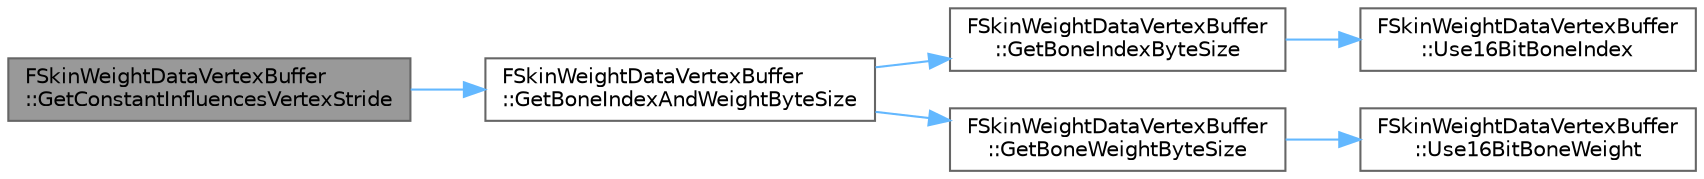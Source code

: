 digraph "FSkinWeightDataVertexBuffer::GetConstantInfluencesVertexStride"
{
 // INTERACTIVE_SVG=YES
 // LATEX_PDF_SIZE
  bgcolor="transparent";
  edge [fontname=Helvetica,fontsize=10,labelfontname=Helvetica,labelfontsize=10];
  node [fontname=Helvetica,fontsize=10,shape=box,height=0.2,width=0.4];
  rankdir="LR";
  Node1 [id="Node000001",label="FSkinWeightDataVertexBuffer\l::GetConstantInfluencesVertexStride",height=0.2,width=0.4,color="gray40", fillcolor="grey60", style="filled", fontcolor="black",tooltip=" "];
  Node1 -> Node2 [id="edge1_Node000001_Node000002",color="steelblue1",style="solid",tooltip=" "];
  Node2 [id="Node000002",label="FSkinWeightDataVertexBuffer\l::GetBoneIndexAndWeightByteSize",height=0.2,width=0.4,color="grey40", fillcolor="white", style="filled",URL="$df/d6b/classFSkinWeightDataVertexBuffer.html#a35923998546c836216ccdeedb50fc503",tooltip=" "];
  Node2 -> Node3 [id="edge2_Node000002_Node000003",color="steelblue1",style="solid",tooltip=" "];
  Node3 [id="Node000003",label="FSkinWeightDataVertexBuffer\l::GetBoneIndexByteSize",height=0.2,width=0.4,color="grey40", fillcolor="white", style="filled",URL="$df/d6b/classFSkinWeightDataVertexBuffer.html#aada251e9ee156fc1bd27a196794cbb1a",tooltip=" "];
  Node3 -> Node4 [id="edge3_Node000003_Node000004",color="steelblue1",style="solid",tooltip=" "];
  Node4 [id="Node000004",label="FSkinWeightDataVertexBuffer\l::Use16BitBoneIndex",height=0.2,width=0.4,color="grey40", fillcolor="white", style="filled",URL="$df/d6b/classFSkinWeightDataVertexBuffer.html#a9a1bce9742afa1c58255a9de98aa2df3",tooltip=" "];
  Node2 -> Node5 [id="edge4_Node000002_Node000005",color="steelblue1",style="solid",tooltip=" "];
  Node5 [id="Node000005",label="FSkinWeightDataVertexBuffer\l::GetBoneWeightByteSize",height=0.2,width=0.4,color="grey40", fillcolor="white", style="filled",URL="$df/d6b/classFSkinWeightDataVertexBuffer.html#a3c2d8923831798671f9a252198f49290",tooltip=" "];
  Node5 -> Node6 [id="edge5_Node000005_Node000006",color="steelblue1",style="solid",tooltip=" "];
  Node6 [id="Node000006",label="FSkinWeightDataVertexBuffer\l::Use16BitBoneWeight",height=0.2,width=0.4,color="grey40", fillcolor="white", style="filled",URL="$df/d6b/classFSkinWeightDataVertexBuffer.html#aa93e7f539d2ad7e31604ea0bb72dabca",tooltip=" "];
}
